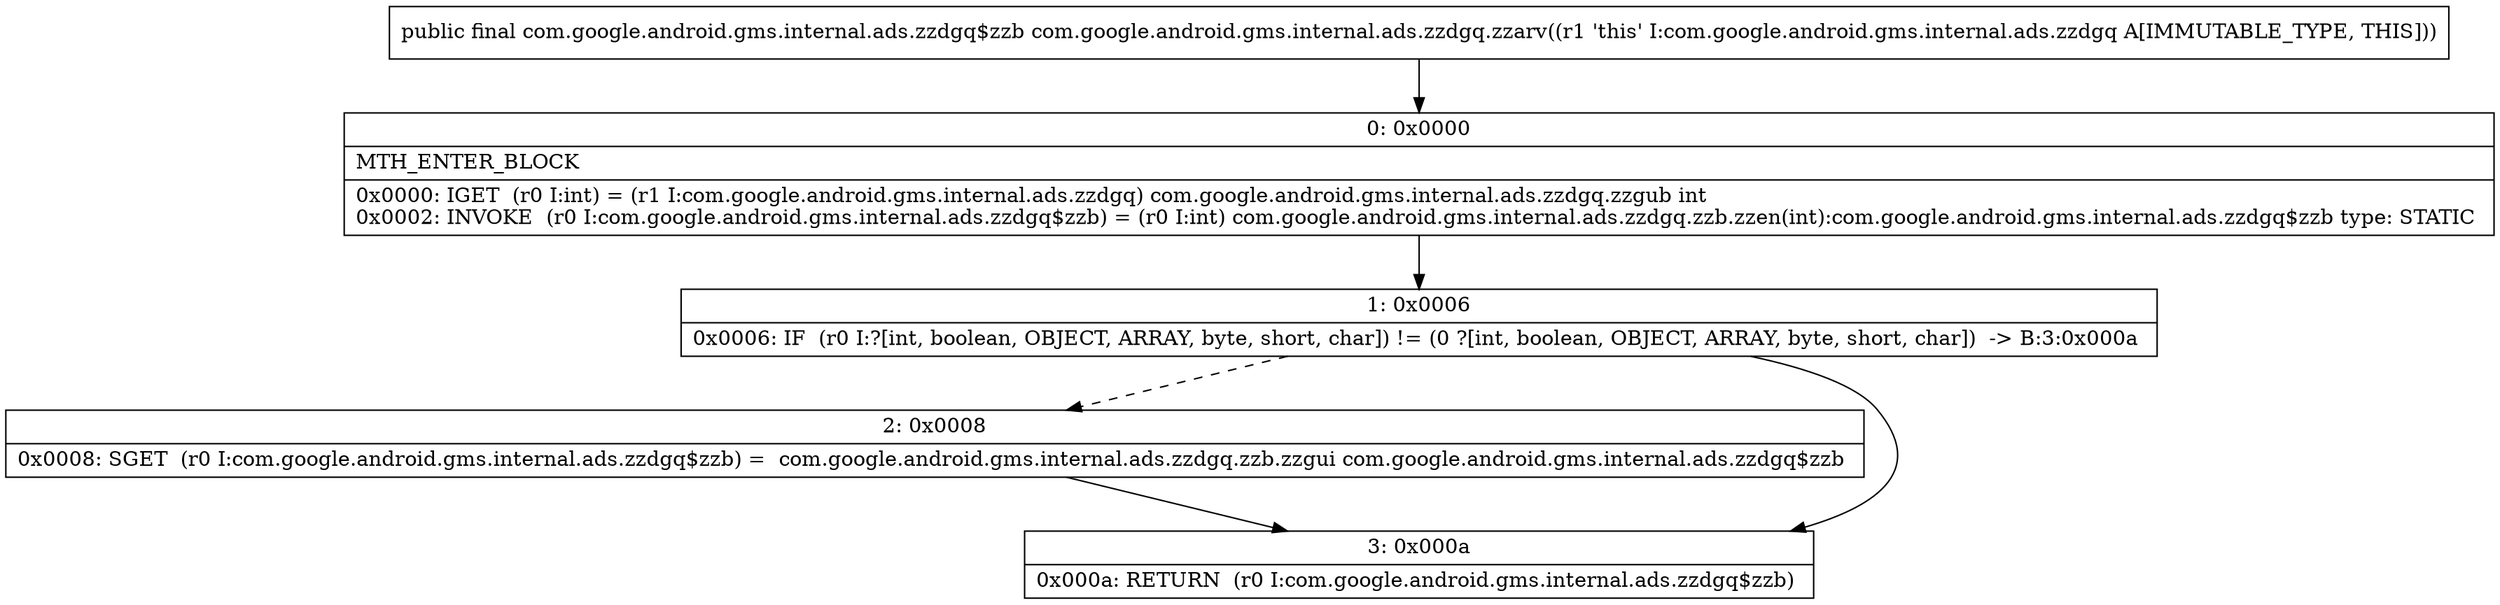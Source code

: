 digraph "CFG forcom.google.android.gms.internal.ads.zzdgq.zzarv()Lcom\/google\/android\/gms\/internal\/ads\/zzdgq$zzb;" {
Node_0 [shape=record,label="{0\:\ 0x0000|MTH_ENTER_BLOCK\l|0x0000: IGET  (r0 I:int) = (r1 I:com.google.android.gms.internal.ads.zzdgq) com.google.android.gms.internal.ads.zzdgq.zzgub int \l0x0002: INVOKE  (r0 I:com.google.android.gms.internal.ads.zzdgq$zzb) = (r0 I:int) com.google.android.gms.internal.ads.zzdgq.zzb.zzen(int):com.google.android.gms.internal.ads.zzdgq$zzb type: STATIC \l}"];
Node_1 [shape=record,label="{1\:\ 0x0006|0x0006: IF  (r0 I:?[int, boolean, OBJECT, ARRAY, byte, short, char]) != (0 ?[int, boolean, OBJECT, ARRAY, byte, short, char])  \-\> B:3:0x000a \l}"];
Node_2 [shape=record,label="{2\:\ 0x0008|0x0008: SGET  (r0 I:com.google.android.gms.internal.ads.zzdgq$zzb) =  com.google.android.gms.internal.ads.zzdgq.zzb.zzgui com.google.android.gms.internal.ads.zzdgq$zzb \l}"];
Node_3 [shape=record,label="{3\:\ 0x000a|0x000a: RETURN  (r0 I:com.google.android.gms.internal.ads.zzdgq$zzb) \l}"];
MethodNode[shape=record,label="{public final com.google.android.gms.internal.ads.zzdgq$zzb com.google.android.gms.internal.ads.zzdgq.zzarv((r1 'this' I:com.google.android.gms.internal.ads.zzdgq A[IMMUTABLE_TYPE, THIS])) }"];
MethodNode -> Node_0;
Node_0 -> Node_1;
Node_1 -> Node_2[style=dashed];
Node_1 -> Node_3;
Node_2 -> Node_3;
}

